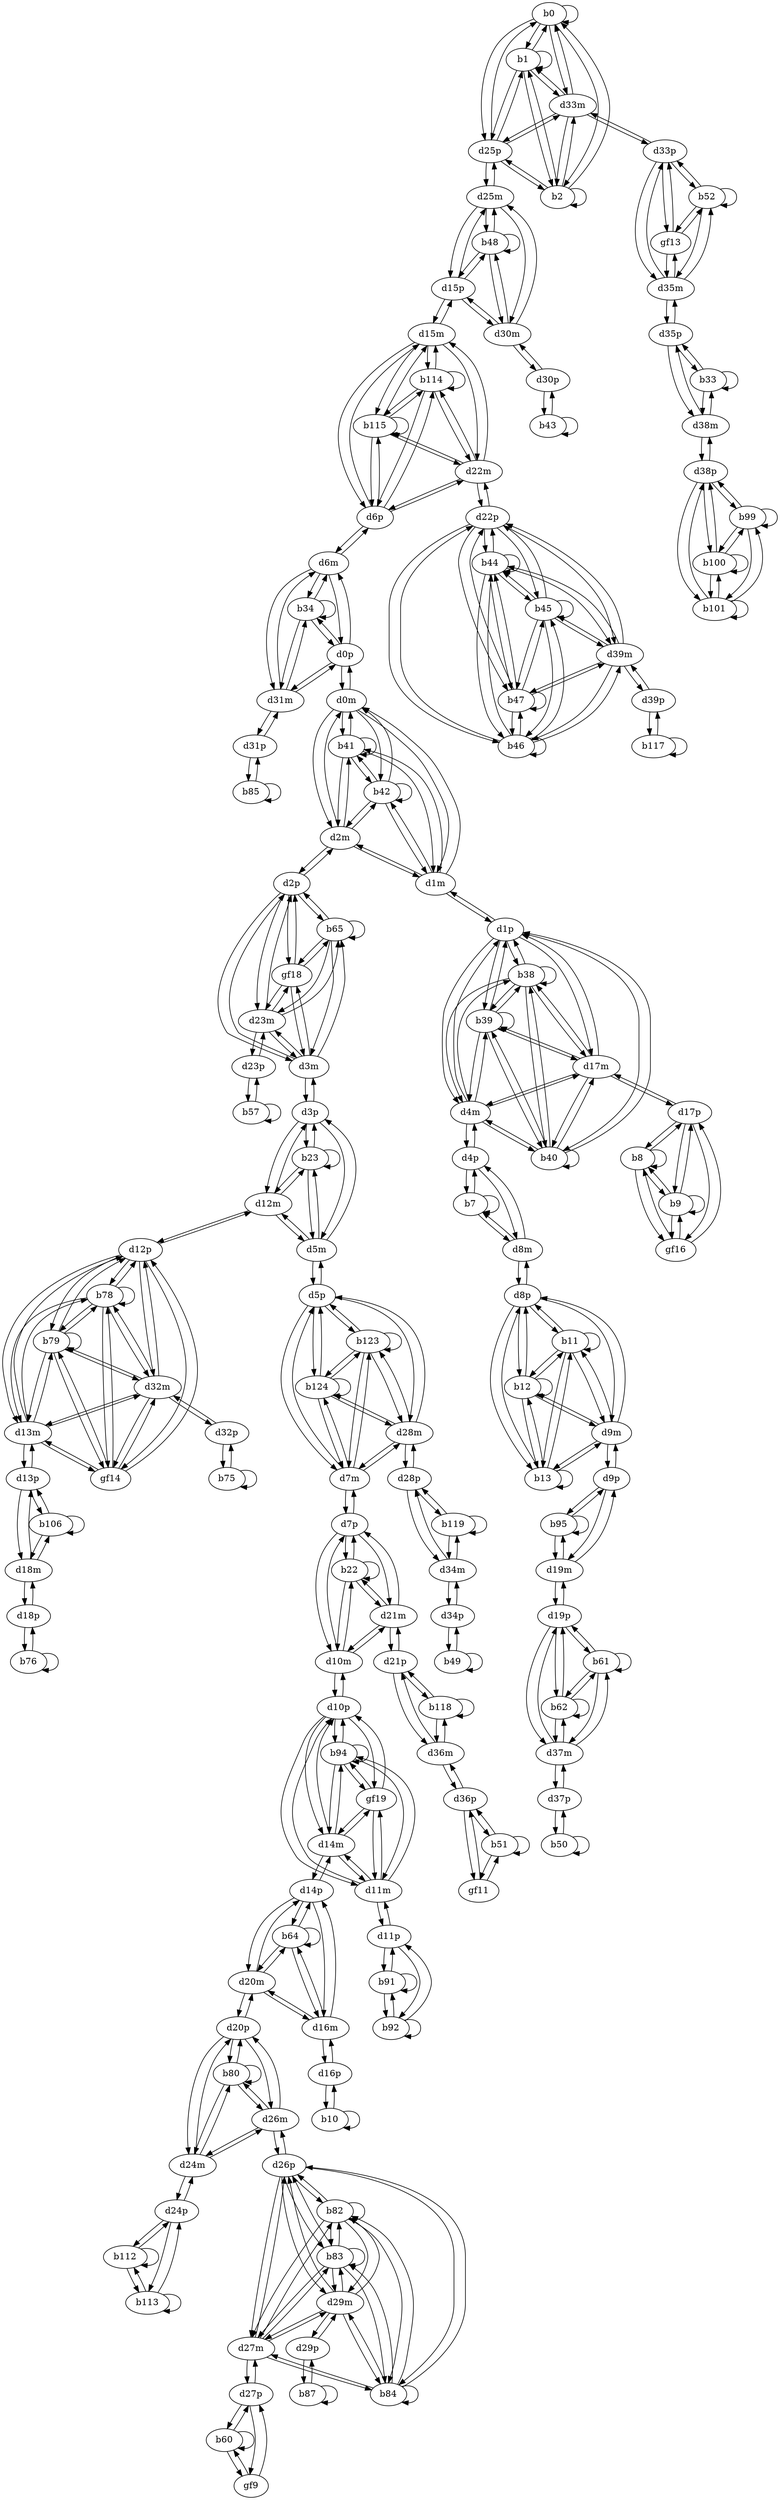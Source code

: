 digraph G {
  b0;
  b1;
  b2;
  b7;
  b8;
  b9;
  gf16;
  b10;
  b11;
  b12;
  b13;
  b22;
  b23;
  b33;
  b34;
  b38;
  b39;
  b40;
  b41;
  b42;
  b43;
  b44;
  b45;
  b46;
  b47;
  b48;
  b49;
  b50;
  b51;
  gf11;
  b52;
  gf13;
  b57;
  b60;
  gf9;
  b61;
  b62;
  b64;
  b65;
  gf18;
  b75;
  b76;
  b78;
  b79;
  gf14;
  b80;
  b82;
  b83;
  b84;
  b85;
  b87;
  b91;
  b92;
  b94;
  gf19;
  b95;
  b99;
  b100;
  b101;
  b106;
  b112;
  b113;
  b114;
  b115;
  b117;
  b118;
  b119;
  b123;
  b124;
  d0m;
  d0p;
  d1m;
  d1p;
  d2m;
  d2p;
  d3m;
  d3p;
  d4m;
  d4p;
  d5m;
  d5p;
  d6m;
  d6p;
  d7m;
  d7p;
  d8m;
  d8p;
  d9m;
  d9p;
  d10m;
  d10p;
  d11m;
  d11p;
  d12m;
  d12p;
  d13m;
  d13p;
  d14m;
  d14p;
  d15m;
  d15p;
  d16m;
  d16p;
  d17m;
  d17p;
  d18m;
  d18p;
  d19m;
  d19p;
  d20m;
  d20p;
  d21m;
  d21p;
  d22m;
  d22p;
  d23m;
  d23p;
  d24m;
  d24p;
  d25m;
  d25p;
  d26m;
  d26p;
  d27m;
  d27p;
  d28m;
  d28p;
  d29m;
  d29p;
  d30m;
  d30p;
  d31m;
  d31p;
  d32m;
  d32p;
  d33m;
  d33p;
  d34m;
  d34p;
  d35m;
  d35p;
  d36m;
  d36p;
  d37m;
  d37p;
  d38m;
  d38p;
  d39m;
  d39p;
  b0 -> b0;
  b0 -> b1;
  b0 -> b2;
  b1 -> b0;
  b1 -> b1;
  b1 -> b2;
  b2 -> b0;
  b2 -> b1;
  b2 -> b2;
  b7 -> b7;
  b8 -> b8;
  b8 -> b9;
  b8 -> gf16;
  b9 -> b8;
  b9 -> b9;
  b9 -> gf16;
  gf16 -> b8;
  gf16 -> b9;
  b10 -> b10;
  b11 -> b11;
  b11 -> b12;
  b11 -> b13;
  b12 -> b11;
  b12 -> b12;
  b12 -> b13;
  b13 -> b11;
  b13 -> b12;
  b13 -> b13;
  b22 -> b22;
  b23 -> b23;
  b33 -> b33;
  b34 -> b34;
  b38 -> b38;
  b38 -> b39;
  b38 -> b40;
  b39 -> b38;
  b39 -> b39;
  b39 -> b40;
  b40 -> b38;
  b40 -> b39;
  b40 -> b40;
  b41 -> b41;
  b41 -> b42;
  b42 -> b41;
  b42 -> b42;
  b43 -> b43;
  b44 -> b44;
  b44 -> b45;
  b44 -> b46;
  b44 -> b47;
  b45 -> b44;
  b45 -> b45;
  b45 -> b46;
  b45 -> b47;
  b46 -> b44;
  b46 -> b45;
  b46 -> b46;
  b46 -> b47;
  b47 -> b44;
  b47 -> b45;
  b47 -> b46;
  b47 -> b47;
  b48 -> b48;
  b49 -> b49;
  b50 -> b50;
  b51 -> b51;
  b51 -> gf11;
  gf11 -> b51;
  b52 -> b52;
  b52 -> gf13;
  gf13 -> b52;
  b57 -> b57;
  b60 -> b60;
  b60 -> gf9;
  gf9 -> b60;
  b61 -> b61;
  b61 -> b62;
  b62 -> b61;
  b62 -> b62;
  b64 -> b64;
  b65 -> b65;
  b65 -> gf18;
  gf18 -> b65;
  b75 -> b75;
  b76 -> b76;
  b78 -> b78;
  b78 -> b79;
  b78 -> gf14;
  b79 -> b78;
  b79 -> b79;
  b79 -> gf14;
  gf14 -> b78;
  gf14 -> b79;
  b80 -> b80;
  b82 -> b82;
  b82 -> b83;
  b82 -> b84;
  b83 -> b82;
  b83 -> b83;
  b83 -> b84;
  b84 -> b82;
  b84 -> b83;
  b84 -> b84;
  b85 -> b85;
  b87 -> b87;
  b91 -> b91;
  b91 -> b92;
  b92 -> b91;
  b92 -> b92;
  b94 -> b94;
  b94 -> gf19;
  gf19 -> b94;
  b95 -> b95;
  b99 -> b99;
  b99 -> b100;
  b99 -> b101;
  b100 -> b99;
  b100 -> b100;
  b100 -> b101;
  b101 -> b99;
  b101 -> b100;
  b101 -> b101;
  b106 -> b106;
  b112 -> b112;
  b112 -> b113;
  b113 -> b112;
  b113 -> b113;
  b114 -> b114;
  b114 -> b115;
  b115 -> b114;
  b115 -> b115;
  b117 -> b117;
  b118 -> b118;
  b119 -> b119;
  b123 -> b123;
  b123 -> b124;
  b124 -> b123;
  b124 -> b124;
  d0m -> d0p;
  d0p -> d0m;
  b41 -> d0m;
  d0m -> b41;
  b42 -> d0m;
  d0m -> b42;
  b34 -> d0p;
  d0p -> b34;
  d1m -> d1p;
  d1p -> d1m;
  b41 -> d1m;
  d1m -> b41;
  b42 -> d1m;
  d1m -> b42;
  b38 -> d1p;
  d1p -> b38;
  b39 -> d1p;
  d1p -> b39;
  b40 -> d1p;
  d1p -> b40;
  d2m -> d2p;
  d2p -> d2m;
  b41 -> d2m;
  d2m -> b41;
  b42 -> d2m;
  d2m -> b42;
  b65 -> d2p;
  d2p -> b65;
  gf18 -> d2p;
  d2p -> gf18;
  d3m -> d3p;
  d3p -> d3m;
  b65 -> d3m;
  d3m -> b65;
  gf18 -> d3m;
  d3m -> gf18;
  b23 -> d3p;
  d3p -> b23;
  d4m -> d4p;
  d4p -> d4m;
  b38 -> d4m;
  d4m -> b38;
  b39 -> d4m;
  d4m -> b39;
  b40 -> d4m;
  d4m -> b40;
  b7 -> d4p;
  d4p -> b7;
  d5m -> d5p;
  d5p -> d5m;
  b23 -> d5m;
  d5m -> b23;
  b123 -> d5p;
  d5p -> b123;
  b124 -> d5p;
  d5p -> b124;
  d6m -> d6p;
  d6p -> d6m;
  b34 -> d6m;
  d6m -> b34;
  b114 -> d6p;
  d6p -> b114;
  b115 -> d6p;
  d6p -> b115;
  d7m -> d7p;
  d7p -> d7m;
  b123 -> d7m;
  d7m -> b123;
  b124 -> d7m;
  d7m -> b124;
  b22 -> d7p;
  d7p -> b22;
  d8m -> d8p;
  d8p -> d8m;
  b7 -> d8m;
  d8m -> b7;
  b11 -> d8p;
  d8p -> b11;
  b12 -> d8p;
  d8p -> b12;
  b13 -> d8p;
  d8p -> b13;
  d9m -> d9p;
  d9p -> d9m;
  b11 -> d9m;
  d9m -> b11;
  b12 -> d9m;
  d9m -> b12;
  b13 -> d9m;
  d9m -> b13;
  b95 -> d9p;
  d9p -> b95;
  d10m -> d10p;
  d10p -> d10m;
  b22 -> d10m;
  d10m -> b22;
  b94 -> d10p;
  d10p -> b94;
  gf19 -> d10p;
  d10p -> gf19;
  d11m -> d11p;
  d11p -> d11m;
  b94 -> d11m;
  d11m -> b94;
  gf19 -> d11m;
  d11m -> gf19;
  b91 -> d11p;
  d11p -> b91;
  b92 -> d11p;
  d11p -> b92;
  d12m -> d12p;
  d12p -> d12m;
  b23 -> d12m;
  d12m -> b23;
  b78 -> d12p;
  d12p -> b78;
  b79 -> d12p;
  d12p -> b79;
  gf14 -> d12p;
  d12p -> gf14;
  d13m -> d13p;
  d13p -> d13m;
  b78 -> d13m;
  d13m -> b78;
  b79 -> d13m;
  d13m -> b79;
  gf14 -> d13m;
  d13m -> gf14;
  b106 -> d13p;
  d13p -> b106;
  d14m -> d14p;
  d14p -> d14m;
  b94 -> d14m;
  d14m -> b94;
  gf19 -> d14m;
  d14m -> gf19;
  b64 -> d14p;
  d14p -> b64;
  d15m -> d15p;
  d15p -> d15m;
  b114 -> d15m;
  d15m -> b114;
  b115 -> d15m;
  d15m -> b115;
  b48 -> d15p;
  d15p -> b48;
  d16m -> d16p;
  d16p -> d16m;
  b64 -> d16m;
  d16m -> b64;
  b10 -> d16p;
  d16p -> b10;
  d17m -> d17p;
  d17p -> d17m;
  b38 -> d17m;
  d17m -> b38;
  b39 -> d17m;
  d17m -> b39;
  b40 -> d17m;
  d17m -> b40;
  b8 -> d17p;
  d17p -> b8;
  b9 -> d17p;
  d17p -> b9;
  gf16 -> d17p;
  d17p -> gf16;
  d18m -> d18p;
  d18p -> d18m;
  b106 -> d18m;
  d18m -> b106;
  b76 -> d18p;
  d18p -> b76;
  d19m -> d19p;
  d19p -> d19m;
  b95 -> d19m;
  d19m -> b95;
  b61 -> d19p;
  d19p -> b61;
  b62 -> d19p;
  d19p -> b62;
  d20m -> d20p;
  d20p -> d20m;
  b64 -> d20m;
  d20m -> b64;
  b80 -> d20p;
  d20p -> b80;
  d21m -> d21p;
  d21p -> d21m;
  b22 -> d21m;
  d21m -> b22;
  b118 -> d21p;
  d21p -> b118;
  d22m -> d22p;
  d22p -> d22m;
  b114 -> d22m;
  d22m -> b114;
  b115 -> d22m;
  d22m -> b115;
  b44 -> d22p;
  d22p -> b44;
  b45 -> d22p;
  d22p -> b45;
  b46 -> d22p;
  d22p -> b46;
  b47 -> d22p;
  d22p -> b47;
  d23m -> d23p;
  d23p -> d23m;
  b65 -> d23m;
  d23m -> b65;
  gf18 -> d23m;
  d23m -> gf18;
  b57 -> d23p;
  d23p -> b57;
  d24m -> d24p;
  d24p -> d24m;
  b80 -> d24m;
  d24m -> b80;
  b112 -> d24p;
  d24p -> b112;
  b113 -> d24p;
  d24p -> b113;
  d25m -> d25p;
  d25p -> d25m;
  b48 -> d25m;
  d25m -> b48;
  b0 -> d25p;
  d25p -> b0;
  b1 -> d25p;
  d25p -> b1;
  b2 -> d25p;
  d25p -> b2;
  d26m -> d26p;
  d26p -> d26m;
  b80 -> d26m;
  d26m -> b80;
  b82 -> d26p;
  d26p -> b82;
  b83 -> d26p;
  d26p -> b83;
  b84 -> d26p;
  d26p -> b84;
  d27m -> d27p;
  d27p -> d27m;
  b82 -> d27m;
  d27m -> b82;
  b83 -> d27m;
  d27m -> b83;
  b84 -> d27m;
  d27m -> b84;
  b60 -> d27p;
  d27p -> b60;
  gf9 -> d27p;
  d27p -> gf9;
  d28m -> d28p;
  d28p -> d28m;
  b123 -> d28m;
  d28m -> b123;
  b124 -> d28m;
  d28m -> b124;
  b119 -> d28p;
  d28p -> b119;
  d29m -> d29p;
  d29p -> d29m;
  b82 -> d29m;
  d29m -> b82;
  b83 -> d29m;
  d29m -> b83;
  b84 -> d29m;
  d29m -> b84;
  b87 -> d29p;
  d29p -> b87;
  d30m -> d30p;
  d30p -> d30m;
  b48 -> d30m;
  d30m -> b48;
  b43 -> d30p;
  d30p -> b43;
  d31m -> d31p;
  d31p -> d31m;
  b34 -> d31m;
  d31m -> b34;
  b85 -> d31p;
  d31p -> b85;
  d32m -> d32p;
  d32p -> d32m;
  b78 -> d32m;
  d32m -> b78;
  b79 -> d32m;
  d32m -> b79;
  gf14 -> d32m;
  d32m -> gf14;
  b75 -> d32p;
  d32p -> b75;
  d33m -> d33p;
  d33p -> d33m;
  b0 -> d33m;
  d33m -> b0;
  b1 -> d33m;
  d33m -> b1;
  b2 -> d33m;
  d33m -> b2;
  b52 -> d33p;
  d33p -> b52;
  gf13 -> d33p;
  d33p -> gf13;
  d34m -> d34p;
  d34p -> d34m;
  b119 -> d34m;
  d34m -> b119;
  b49 -> d34p;
  d34p -> b49;
  d35m -> d35p;
  d35p -> d35m;
  b52 -> d35m;
  d35m -> b52;
  gf13 -> d35m;
  d35m -> gf13;
  b33 -> d35p;
  d35p -> b33;
  d36m -> d36p;
  d36p -> d36m;
  b118 -> d36m;
  d36m -> b118;
  b51 -> d36p;
  d36p -> b51;
  gf11 -> d36p;
  d36p -> gf11;
  d37m -> d37p;
  d37p -> d37m;
  b61 -> d37m;
  d37m -> b61;
  b62 -> d37m;
  d37m -> b62;
  b50 -> d37p;
  d37p -> b50;
  d38m -> d38p;
  d38p -> d38m;
  b33 -> d38m;
  d38m -> b33;
  b99 -> d38p;
  d38p -> b99;
  b100 -> d38p;
  d38p -> b100;
  b101 -> d38p;
  d38p -> b101;
  d39m -> d39p;
  d39p -> d39m;
  b44 -> d39m;
  d39m -> b44;
  b45 -> d39m;
  d39m -> b45;
  b46 -> d39m;
  d39m -> b46;
  b47 -> d39m;
  d39m -> b47;
  b117 -> d39p;
  d39p -> b117;
  d25p -> d33m;
  d33m -> d25p;
  d4p -> d8m;
  d8m -> d4p;
  d8p -> d9m;
  d9m -> d8p;
  d7p -> d10m;
  d7p -> d21m;
  d10m -> d7p;
  d10m -> d21m;
  d21m -> d7p;
  d21m -> d10m;
  d3p -> d5m;
  d3p -> d12m;
  d5m -> d3p;
  d5m -> d12m;
  d12m -> d3p;
  d12m -> d5m;
  d35p -> d38m;
  d38m -> d35p;
  d0p -> d6m;
  d0p -> d31m;
  d6m -> d0p;
  d6m -> d31m;
  d31m -> d0p;
  d31m -> d6m;
  d1p -> d4m;
  d1p -> d17m;
  d4m -> d1p;
  d4m -> d17m;
  d17m -> d1p;
  d17m -> d4m;
  d0m -> d1m;
  d0m -> d2m;
  d1m -> d0m;
  d1m -> d2m;
  d2m -> d0m;
  d2m -> d1m;
  d22p -> d39m;
  d39m -> d22p;
  d15p -> d25m;
  d15p -> d30m;
  d25m -> d15p;
  d25m -> d30m;
  d30m -> d15p;
  d30m -> d25m;
  d33p -> d35m;
  d35m -> d33p;
  d19p -> d37m;
  d37m -> d19p;
  d14p -> d16m;
  d14p -> d20m;
  d16m -> d14p;
  d16m -> d20m;
  d20m -> d14p;
  d20m -> d16m;
  d2p -> d3m;
  d2p -> d23m;
  d3m -> d2p;
  d3m -> d23m;
  d23m -> d2p;
  d23m -> d3m;
  d12p -> d13m;
  d12p -> d32m;
  d13m -> d12p;
  d13m -> d32m;
  d32m -> d12p;
  d32m -> d13m;
  d20p -> d24m;
  d20p -> d26m;
  d24m -> d20p;
  d24m -> d26m;
  d26m -> d20p;
  d26m -> d24m;
  d26p -> d27m;
  d26p -> d29m;
  d27m -> d26p;
  d27m -> d29m;
  d29m -> d26p;
  d29m -> d27m;
  d10p -> d11m;
  d10p -> d14m;
  d11m -> d10p;
  d11m -> d14m;
  d14m -> d10p;
  d14m -> d11m;
  d9p -> d19m;
  d19m -> d9p;
  d13p -> d18m;
  d18m -> d13p;
  d6p -> d15m;
  d6p -> d22m;
  d15m -> d6p;
  d15m -> d22m;
  d22m -> d6p;
  d22m -> d15m;
  d21p -> d36m;
  d36m -> d21p;
  d28p -> d34m;
  d34m -> d28p;
  d5p -> d7m;
  d5p -> d28m;
  d7m -> d5p;
  d7m -> d28m;
  d28m -> d5p;
  d28m -> d7m;
}

